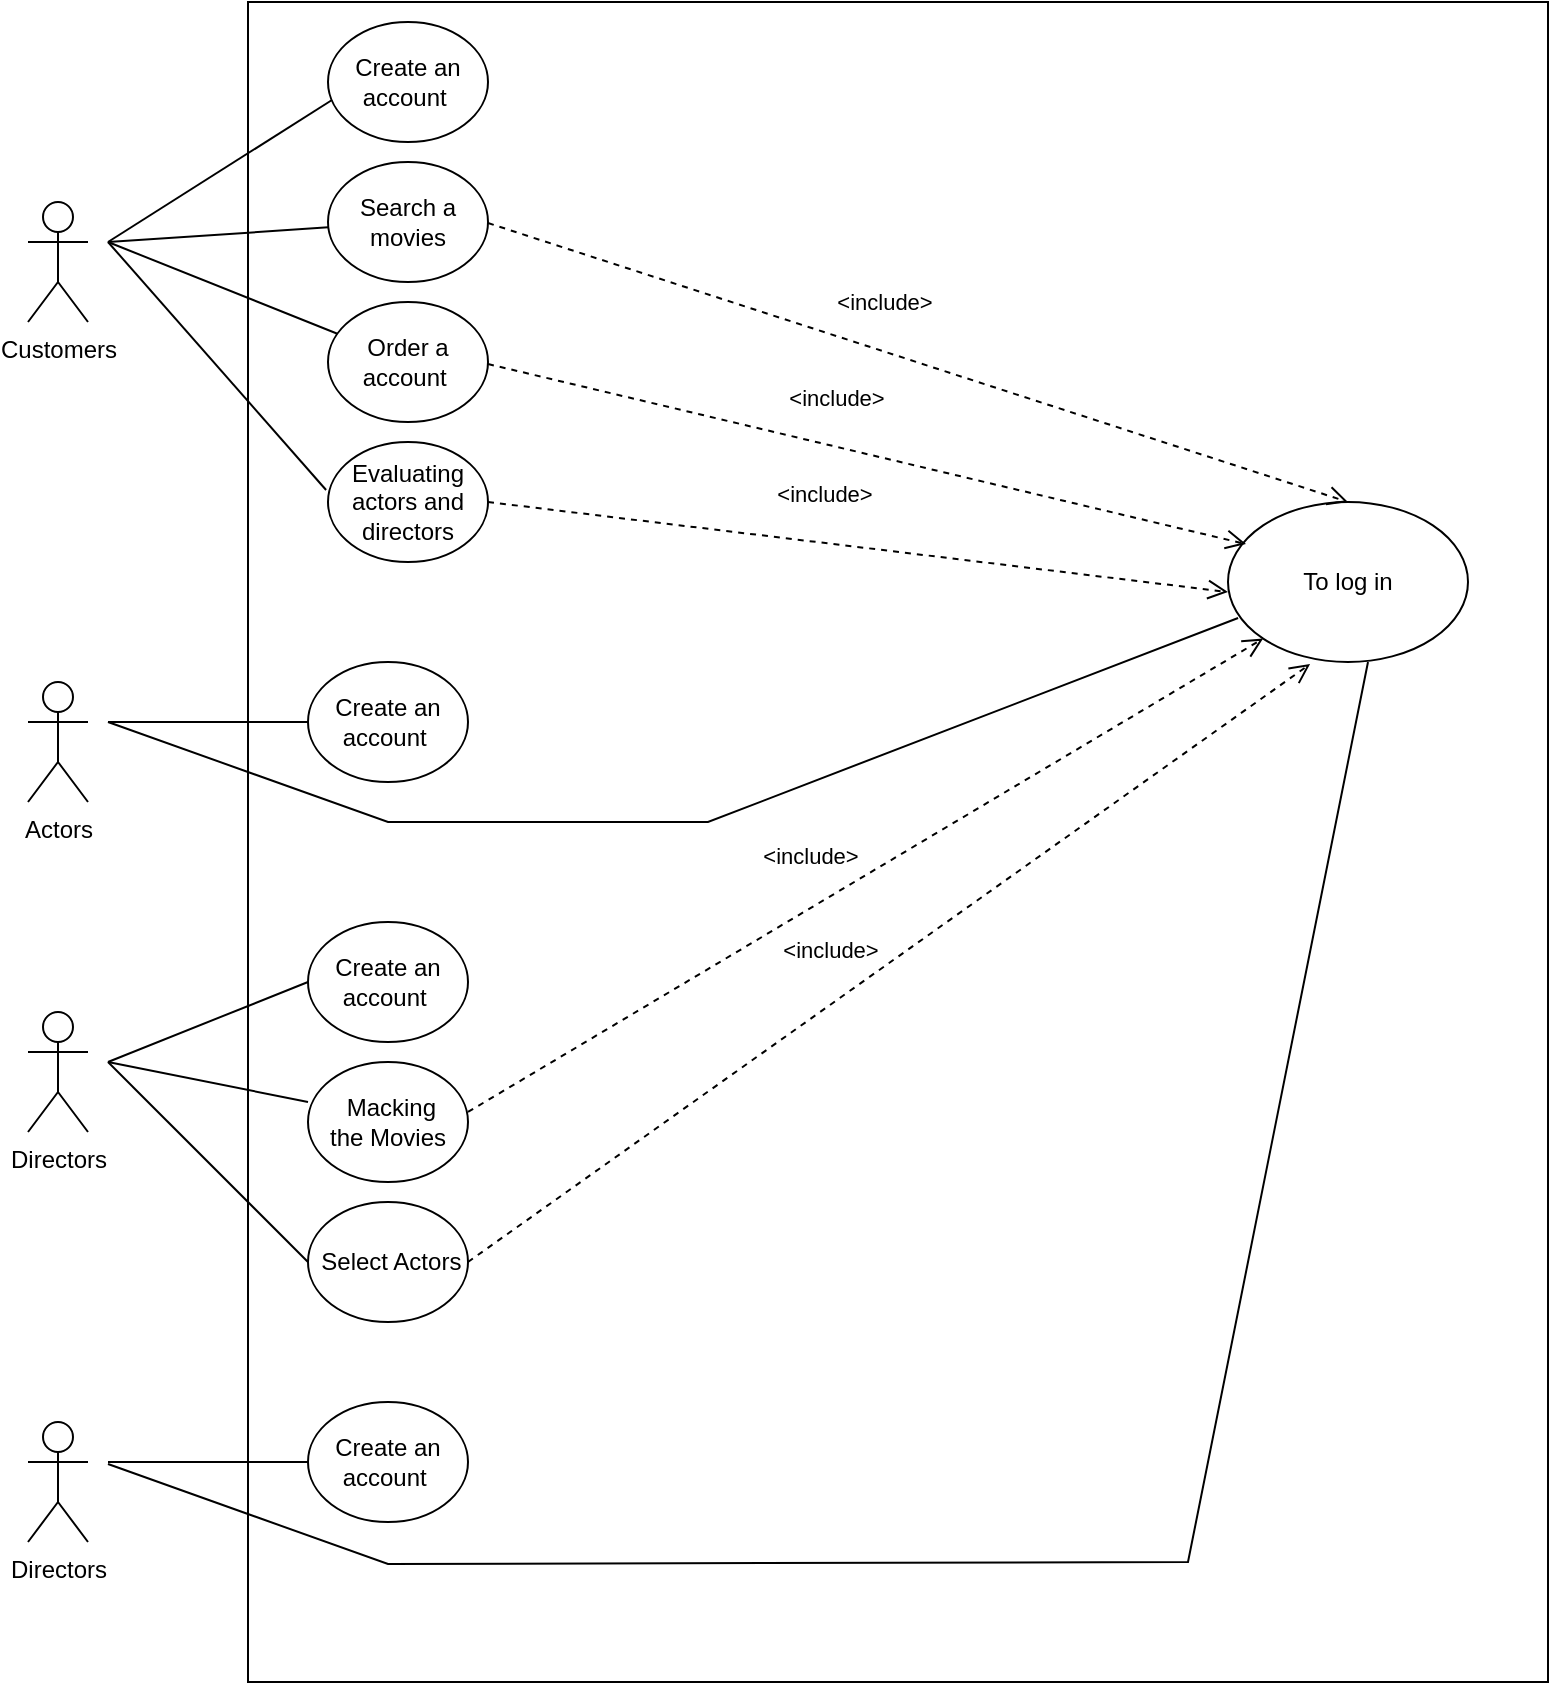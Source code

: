 <mxfile version="20.7.4" type="device"><diagram id="jSLLxQlAzQXWfEyjb-uV" name="Page-1"><mxGraphModel dx="864" dy="516" grid="1" gridSize="10" guides="1" tooltips="1" connect="1" arrows="1" fold="1" page="1" pageScale="1" pageWidth="827" pageHeight="1169" math="0" shadow="0"><root><mxCell id="0"/><mxCell id="1" parent="0"/><mxCell id="kaEW__GjOKdLaDFJ_Ofz-1" value="Customers" style="shape=umlActor;verticalLabelPosition=bottom;verticalAlign=top;html=1;outlineConnect=0;" parent="1" vertex="1"><mxGeometry x="40" y="120" width="30" height="60" as="geometry"/></mxCell><mxCell id="kaEW__GjOKdLaDFJ_Ofz-16" value="Actors" style="shape=umlActor;verticalLabelPosition=bottom;verticalAlign=top;html=1;outlineConnect=0;" parent="1" vertex="1"><mxGeometry x="40" y="360" width="30" height="60" as="geometry"/></mxCell><mxCell id="kaEW__GjOKdLaDFJ_Ofz-22" value="Directors" style="shape=umlActor;verticalLabelPosition=bottom;verticalAlign=top;html=1;outlineConnect=0;" parent="1" vertex="1"><mxGeometry x="40" y="525" width="30" height="60" as="geometry"/></mxCell><mxCell id="kaEW__GjOKdLaDFJ_Ofz-31" value="Directors" style="shape=umlActor;verticalLabelPosition=bottom;verticalAlign=top;html=1;outlineConnect=0;" parent="1" vertex="1"><mxGeometry x="40" y="730" width="30" height="60" as="geometry"/></mxCell><mxCell id="kaEW__GjOKdLaDFJ_Ofz-34" value="&lt;span style=&quot;color: rgba(0, 0, 0, 0); font-family: monospace; font-size: 0px; text-align: start;&quot;&gt;%3CmxGraphModel%3E%3Croot%3E%3CmxCell%20id%3D%220%22%2F%3E%3CmxCell%20id%3D%221%22%20parent%3D%220%22%2F%3E%3CmxCell%20id%3D%222%22%20value%3D%22%26amp%3Blt%3Binclude%26amp%3Bgt%3B%22%20style%3D%22html%3D1%3BverticalAlign%3Dbottom%3BendArrow%3Dopen%3Bdashed%3D1%3BendSize%3D8%3Brounded%3D0%3BentryX%3D0.227%3BentryY%3D0.057%3BentryDx%3D0%3BentryDy%3D0%3BentryPerimeter%3D0%3BexitX%3D1%3BexitY%3D0.5%3BexitDx%3D0%3BexitDy%3D0%3B%22%20edge%3D%221%22%20parent%3D%221%22%3E%3CmxGeometry%20x%3D%22-0.1%22%20y%3D%2215%22%20relative%3D%221%22%20as%3D%22geometry%22%3E%3CmxPoint%20x%3D%22675%22%20y%3D%2260%22%20as%3D%22sourcePoint%22%2F%3E%3CmxPoint%20x%3D%22914.97%22%20y%3D%2298.99%22%20as%3D%22targetPoint%22%2F%3E%3CmxPoint%20as%3D%22offset%22%2F%3E%3C%2FmxGeometry%3E%3C%2FmxCell%3E%3C%2Froot%3E%3C%2FmxGraphModel%3E&lt;/span&gt;&lt;span style=&quot;color: rgba(0, 0, 0, 0); font-family: monospace; font-size: 0px; text-align: start;&quot;&gt;%3CmxGraphModel%3E%3Croot%3E%3CmxCell%20id%3D%220%22%2F%3E%3CmxCell%20id%3D%221%22%20parent%3D%220%22%2F%3E%3CmxCell%20id%3D%222%22%20value%3D%22%26amp%3Blt%3Binclude%26amp%3Bgt%3B%22%20style%3D%22html%3D1%3BverticalAlign%3Dbottom%3BendArrow%3Dopen%3Bdashed%3D1%3BendSize%3D8%3Brounded%3D0%3BentryX%3D0.227%3BentryY%3D0.057%3BentryDx%3D0%3BentryDy%3D0%3BentryPerimeter%3D0%3BexitX%3D1%3BexitY%3D0.5%3BexitDx%3D0%3BexitDy%3D0%3B%22%20edge%3D%221%22%20parent%3D%221%22%3E%3CmxGeometry%20x%3D%22-0.1%22%20y%3D%2215%22%20relative%3D%221%22%20as%3D%22geometry%22%3E%3CmxPoint%20x%3D%22675%22%20y%3D%2260%22%20as%3D%22sourcePoint%22%2F%3E%3CmxPoint%20x%3D%22914.97%22%20y%3D%2298.99%22%20as%3D%22targetPoint%22%2F%3E%3CmxPoint%20as%3D%22offset%22%2F%3E%3C%2FmxGeometry%3E%3C%2FmxCell%3E%3C%2Froot%3E%3C%2FmxGraphModel%3E&lt;/span&gt;" style="rounded=0;whiteSpace=wrap;html=1;" parent="1" vertex="1"><mxGeometry x="150" y="20" width="650" height="840" as="geometry"/></mxCell><mxCell id="kaEW__GjOKdLaDFJ_Ofz-35" value="Create an account&amp;nbsp;" style="ellipse;whiteSpace=wrap;html=1;" parent="1" vertex="1"><mxGeometry x="190" y="30" width="80" height="60" as="geometry"/></mxCell><mxCell id="kaEW__GjOKdLaDFJ_Ofz-36" value="Search a movies" style="ellipse;whiteSpace=wrap;html=1;" parent="1" vertex="1"><mxGeometry x="190" y="100" width="80" height="60" as="geometry"/></mxCell><mxCell id="kaEW__GjOKdLaDFJ_Ofz-38" value="Order a account&amp;nbsp;" style="ellipse;whiteSpace=wrap;html=1;" parent="1" vertex="1"><mxGeometry x="190" y="170" width="80" height="60" as="geometry"/></mxCell><mxCell id="kaEW__GjOKdLaDFJ_Ofz-39" value="Evaluating actors and directors" style="ellipse;whiteSpace=wrap;html=1;" parent="1" vertex="1"><mxGeometry x="190" y="240" width="80" height="60" as="geometry"/></mxCell><mxCell id="kaEW__GjOKdLaDFJ_Ofz-40" value="Create an account&amp;nbsp;" style="ellipse;whiteSpace=wrap;html=1;" parent="1" vertex="1"><mxGeometry x="180" y="350" width="80" height="60" as="geometry"/></mxCell><mxCell id="kaEW__GjOKdLaDFJ_Ofz-41" value="Create an account&amp;nbsp;" style="ellipse;whiteSpace=wrap;html=1;" parent="1" vertex="1"><mxGeometry x="180" y="480" width="80" height="60" as="geometry"/></mxCell><mxCell id="kaEW__GjOKdLaDFJ_Ofz-42" value="&lt;span style=&quot;text-align: left;&quot;&gt;&amp;nbsp;Macking&lt;br&gt;the Movies&lt;/span&gt;" style="ellipse;whiteSpace=wrap;html=1;" parent="1" vertex="1"><mxGeometry x="180" y="550" width="80" height="60" as="geometry"/></mxCell><mxCell id="kaEW__GjOKdLaDFJ_Ofz-43" value="&lt;span style=&quot;text-align: left;&quot;&gt;&amp;nbsp;&lt;/span&gt;&lt;span style=&quot;text-align: left;&quot;&gt;Select Actors&lt;/span&gt;&lt;span style=&quot;text-align: left;&quot;&gt;&lt;br&gt;&lt;/span&gt;" style="ellipse;whiteSpace=wrap;html=1;" parent="1" vertex="1"><mxGeometry x="180" y="620" width="80" height="60" as="geometry"/></mxCell><mxCell id="kaEW__GjOKdLaDFJ_Ofz-44" value="Create an account&amp;nbsp;" style="ellipse;whiteSpace=wrap;html=1;" parent="1" vertex="1"><mxGeometry x="180" y="720" width="80" height="60" as="geometry"/></mxCell><mxCell id="kaEW__GjOKdLaDFJ_Ofz-45" value="" style="endArrow=none;html=1;rounded=0;entryX=0.025;entryY=0.65;entryDx=0;entryDy=0;entryPerimeter=0;" parent="1" target="kaEW__GjOKdLaDFJ_Ofz-35" edge="1"><mxGeometry width="50" height="50" relative="1" as="geometry"><mxPoint x="80" y="140" as="sourcePoint"/><mxPoint x="160" y="40" as="targetPoint"/></mxGeometry></mxCell><mxCell id="kaEW__GjOKdLaDFJ_Ofz-47" value="" style="endArrow=none;html=1;rounded=0;" parent="1" target="kaEW__GjOKdLaDFJ_Ofz-36" edge="1"><mxGeometry width="50" height="50" relative="1" as="geometry"><mxPoint x="80" y="140" as="sourcePoint"/><mxPoint x="160" y="110" as="targetPoint"/></mxGeometry></mxCell><mxCell id="kaEW__GjOKdLaDFJ_Ofz-48" value="" style="endArrow=none;html=1;rounded=0;" parent="1" target="kaEW__GjOKdLaDFJ_Ofz-38" edge="1"><mxGeometry width="50" height="50" relative="1" as="geometry"><mxPoint x="80" y="140" as="sourcePoint"/><mxPoint x="160" y="180" as="targetPoint"/></mxGeometry></mxCell><mxCell id="kaEW__GjOKdLaDFJ_Ofz-49" value="" style="endArrow=none;html=1;rounded=0;entryX=-0.012;entryY=0.4;entryDx=0;entryDy=0;entryPerimeter=0;" parent="1" target="kaEW__GjOKdLaDFJ_Ofz-39" edge="1"><mxGeometry width="50" height="50" relative="1" as="geometry"><mxPoint x="80" y="140" as="sourcePoint"/><mxPoint x="188" y="287.02" as="targetPoint"/></mxGeometry></mxCell><mxCell id="kaEW__GjOKdLaDFJ_Ofz-50" value="" style="endArrow=none;html=1;rounded=0;entryX=0;entryY=0.5;entryDx=0;entryDy=0;" parent="1" target="kaEW__GjOKdLaDFJ_Ofz-40" edge="1"><mxGeometry width="50" height="50" relative="1" as="geometry"><mxPoint x="80" y="380" as="sourcePoint"/><mxPoint x="160" y="360" as="targetPoint"/></mxGeometry></mxCell><mxCell id="kaEW__GjOKdLaDFJ_Ofz-51" value="" style="endArrow=none;html=1;rounded=0;entryX=0;entryY=0.5;entryDx=0;entryDy=0;" parent="1" target="kaEW__GjOKdLaDFJ_Ofz-41" edge="1"><mxGeometry width="50" height="50" relative="1" as="geometry"><mxPoint x="80" y="550" as="sourcePoint"/><mxPoint x="160" y="510" as="targetPoint"/></mxGeometry></mxCell><mxCell id="kaEW__GjOKdLaDFJ_Ofz-52" value="" style="endArrow=none;html=1;rounded=0;" parent="1" edge="1"><mxGeometry width="50" height="50" relative="1" as="geometry"><mxPoint x="80" y="550" as="sourcePoint"/><mxPoint x="180" y="570" as="targetPoint"/></mxGeometry></mxCell><mxCell id="kaEW__GjOKdLaDFJ_Ofz-53" value="" style="endArrow=none;html=1;rounded=0;entryX=0;entryY=0.5;entryDx=0;entryDy=0;" parent="1" target="kaEW__GjOKdLaDFJ_Ofz-43" edge="1"><mxGeometry width="50" height="50" relative="1" as="geometry"><mxPoint x="80" y="550" as="sourcePoint"/><mxPoint x="160" y="650" as="targetPoint"/></mxGeometry></mxCell><mxCell id="kaEW__GjOKdLaDFJ_Ofz-54" value="" style="endArrow=none;html=1;rounded=0;entryX=0;entryY=0.5;entryDx=0;entryDy=0;" parent="1" target="kaEW__GjOKdLaDFJ_Ofz-44" edge="1"><mxGeometry width="50" height="50" relative="1" as="geometry"><mxPoint x="80" y="750" as="sourcePoint"/><mxPoint x="160" y="750" as="targetPoint"/></mxGeometry></mxCell><mxCell id="kaEW__GjOKdLaDFJ_Ofz-55" value="To log in" style="ellipse;whiteSpace=wrap;html=1;" parent="1" vertex="1"><mxGeometry x="640" y="270" width="120" height="80" as="geometry"/></mxCell><mxCell id="kaEW__GjOKdLaDFJ_Ofz-56" value="&amp;lt;include&amp;gt;" style="html=1;verticalAlign=bottom;endArrow=open;dashed=1;endSize=8;rounded=0;entryX=0.5;entryY=0;entryDx=0;entryDy=0;exitX=1;exitY=0.5;exitDx=0;exitDy=0;" parent="1" target="kaEW__GjOKdLaDFJ_Ofz-55" edge="1"><mxGeometry x="-0.1" y="15" relative="1" as="geometry"><mxPoint x="270" y="130.51" as="sourcePoint"/><mxPoint x="509.97" y="169.5" as="targetPoint"/><mxPoint as="offset"/></mxGeometry></mxCell><mxCell id="kaEW__GjOKdLaDFJ_Ofz-58" value="&amp;lt;include&amp;gt;" style="html=1;verticalAlign=bottom;endArrow=open;dashed=1;endSize=8;rounded=0;entryX=0.075;entryY=0.263;entryDx=0;entryDy=0;entryPerimeter=0;exitX=1;exitY=0.5;exitDx=0;exitDy=0;" parent="1" target="kaEW__GjOKdLaDFJ_Ofz-55" edge="1"><mxGeometry x="-0.1" y="15" relative="1" as="geometry"><mxPoint x="270" y="201.01" as="sourcePoint"/><mxPoint x="509.97" y="240" as="targetPoint"/><mxPoint as="offset"/></mxGeometry></mxCell><mxCell id="kaEW__GjOKdLaDFJ_Ofz-59" value="&amp;lt;include&amp;gt;" style="html=1;verticalAlign=bottom;endArrow=open;dashed=1;endSize=8;rounded=0;entryX=0.075;entryY=0.263;entryDx=0;entryDy=0;entryPerimeter=0;exitX=1;exitY=0.5;exitDx=0;exitDy=0;" parent="1" source="kaEW__GjOKdLaDFJ_Ofz-39" edge="1"><mxGeometry x="-0.1" y="15" relative="1" as="geometry"><mxPoint x="261" y="224.99" as="sourcePoint"/><mxPoint x="640" y="315.02" as="targetPoint"/><mxPoint as="offset"/></mxGeometry></mxCell><mxCell id="kaEW__GjOKdLaDFJ_Ofz-60" value="" style="endArrow=none;html=1;rounded=0;exitX=0.042;exitY=0.725;exitDx=0;exitDy=0;exitPerimeter=0;" parent="1" source="kaEW__GjOKdLaDFJ_Ofz-55" edge="1"><mxGeometry width="50" height="50" relative="1" as="geometry"><mxPoint x="640" y="330" as="sourcePoint"/><mxPoint x="80" y="380" as="targetPoint"/><Array as="points"><mxPoint x="380" y="430"/><mxPoint x="220" y="430"/></Array></mxGeometry></mxCell><mxCell id="kaEW__GjOKdLaDFJ_Ofz-61" value="&amp;lt;include&amp;gt;" style="html=1;verticalAlign=bottom;endArrow=open;dashed=1;endSize=8;rounded=0;entryX=0;entryY=1;entryDx=0;entryDy=0;exitX=1;exitY=0.5;exitDx=0;exitDy=0;" parent="1" target="kaEW__GjOKdLaDFJ_Ofz-55" edge="1"><mxGeometry x="-0.1" y="15" relative="1" as="geometry"><mxPoint x="260" y="574.98" as="sourcePoint"/><mxPoint x="630" y="620" as="targetPoint"/><mxPoint as="offset"/></mxGeometry></mxCell><mxCell id="kaEW__GjOKdLaDFJ_Ofz-62" value="&amp;lt;include&amp;gt;" style="html=1;verticalAlign=bottom;endArrow=open;dashed=1;endSize=8;rounded=0;entryX=0.342;entryY=1.013;entryDx=0;entryDy=0;entryPerimeter=0;" parent="1" target="kaEW__GjOKdLaDFJ_Ofz-55" edge="1"><mxGeometry x="-0.1" y="15" relative="1" as="geometry"><mxPoint x="260" y="650" as="sourcePoint"/><mxPoint x="673.784" y="370.004" as="targetPoint"/><mxPoint as="offset"/><Array as="points"><mxPoint x="260" y="650"/></Array></mxGeometry></mxCell><mxCell id="kaEW__GjOKdLaDFJ_Ofz-63" value="" style="endArrow=none;html=1;rounded=0;" parent="1" edge="1"><mxGeometry width="50" height="50" relative="1" as="geometry"><mxPoint x="710" y="350" as="sourcePoint"/><mxPoint x="80" y="751" as="targetPoint"/><Array as="points"><mxPoint x="710" y="350"/><mxPoint x="620" y="800"/><mxPoint x="220" y="801"/></Array></mxGeometry></mxCell></root></mxGraphModel></diagram></mxfile>